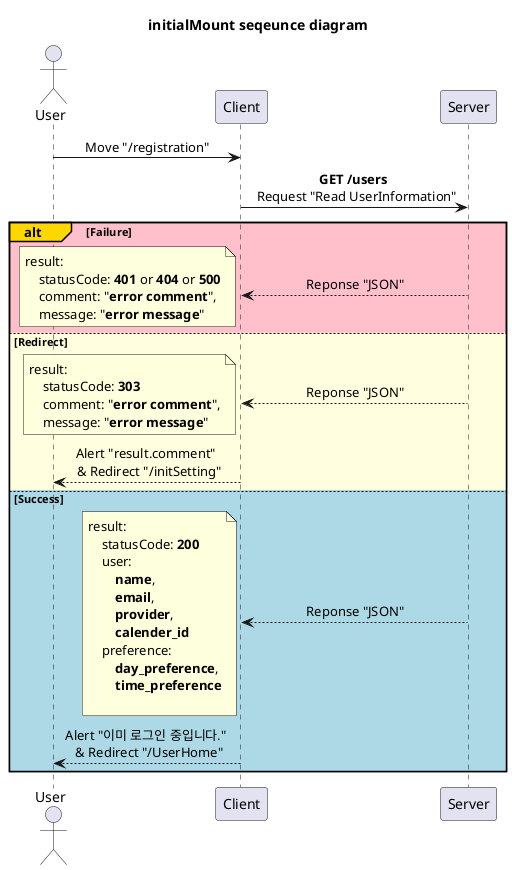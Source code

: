 @startuml initialMount
'http://localhost:3000/registration

title initialMount seqeunce diagram

skinparam SequenceMessageAlignment center

participant Server order 30
participant Client order 20
actor User order 10

User -> Client: Move "/registration"

Client -> Server: **GET /users** \n Request "Read UserInformation"

alt#Gold #Pink Failure
    Client <-- Server: Reponse "JSON"
    note left
        result:
            statusCode: **401** or **404** or **500**
            comment: "**error comment**",
            message: "**error message**"
    end note

else #LightYellow Redirect
    Client <-- Server: Reponse "JSON"
    note left
        result:
            statusCode: **303**
            comment: "**error comment**",
            message: "**error message**"
    end note
    User <-- Client: Alert "result.comment" \n & Redirect "/initSetting"

else #LightBlue Success
    Client <-- Server: Reponse "JSON"
    note left
        result:
            statusCode: **200**
            user:
                **name**,
                **email**,
                **provider**,
                **calender_id**
            preference:
                **day_preference**,
                **time_preference**

    end note
    User <-- Client: Alert "이미 로그인 중입니다." \n & Redirect "/UserHome"

end

@enduml